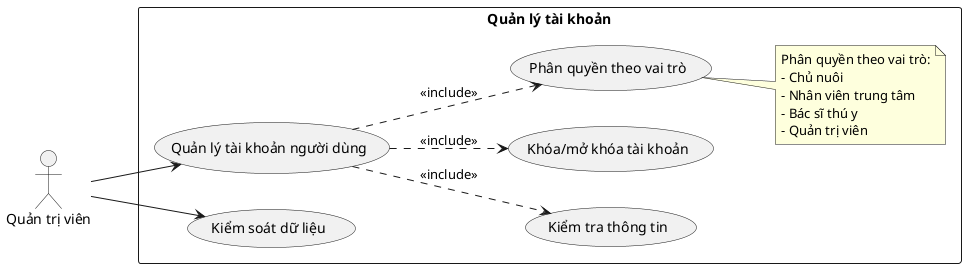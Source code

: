 @startuml auth
left to right direction
skinparam packageStyle rectangle

actor "Quản trị viên" as Admin

rectangle "Quản lý tài khoản" {
    usecase "Quản lý tài khoản người dùng" as UC1
    usecase "Kiểm tra thông tin" as UC2
    usecase "Khóa/mở khóa tài khoản" as UC3
    usecase "Phân quyền theo vai trò" as UC4
    usecase "Kiểm soát dữ liệu" as UC5

    note right of UC4
        Phân quyền theo vai trò:
        - Chủ nuôi
        - Nhân viên trung tâm
        - Bác sĩ thú y
        - Quản trị viên
    end note

    ' Các mối quan hệ include
    UC1 ..> UC2 : <<include>>
    UC1 ..> UC3 : <<include>>
    UC1 ..> UC4 : <<include>>

    Admin --> UC1
    Admin --> UC5
}
@enduml 